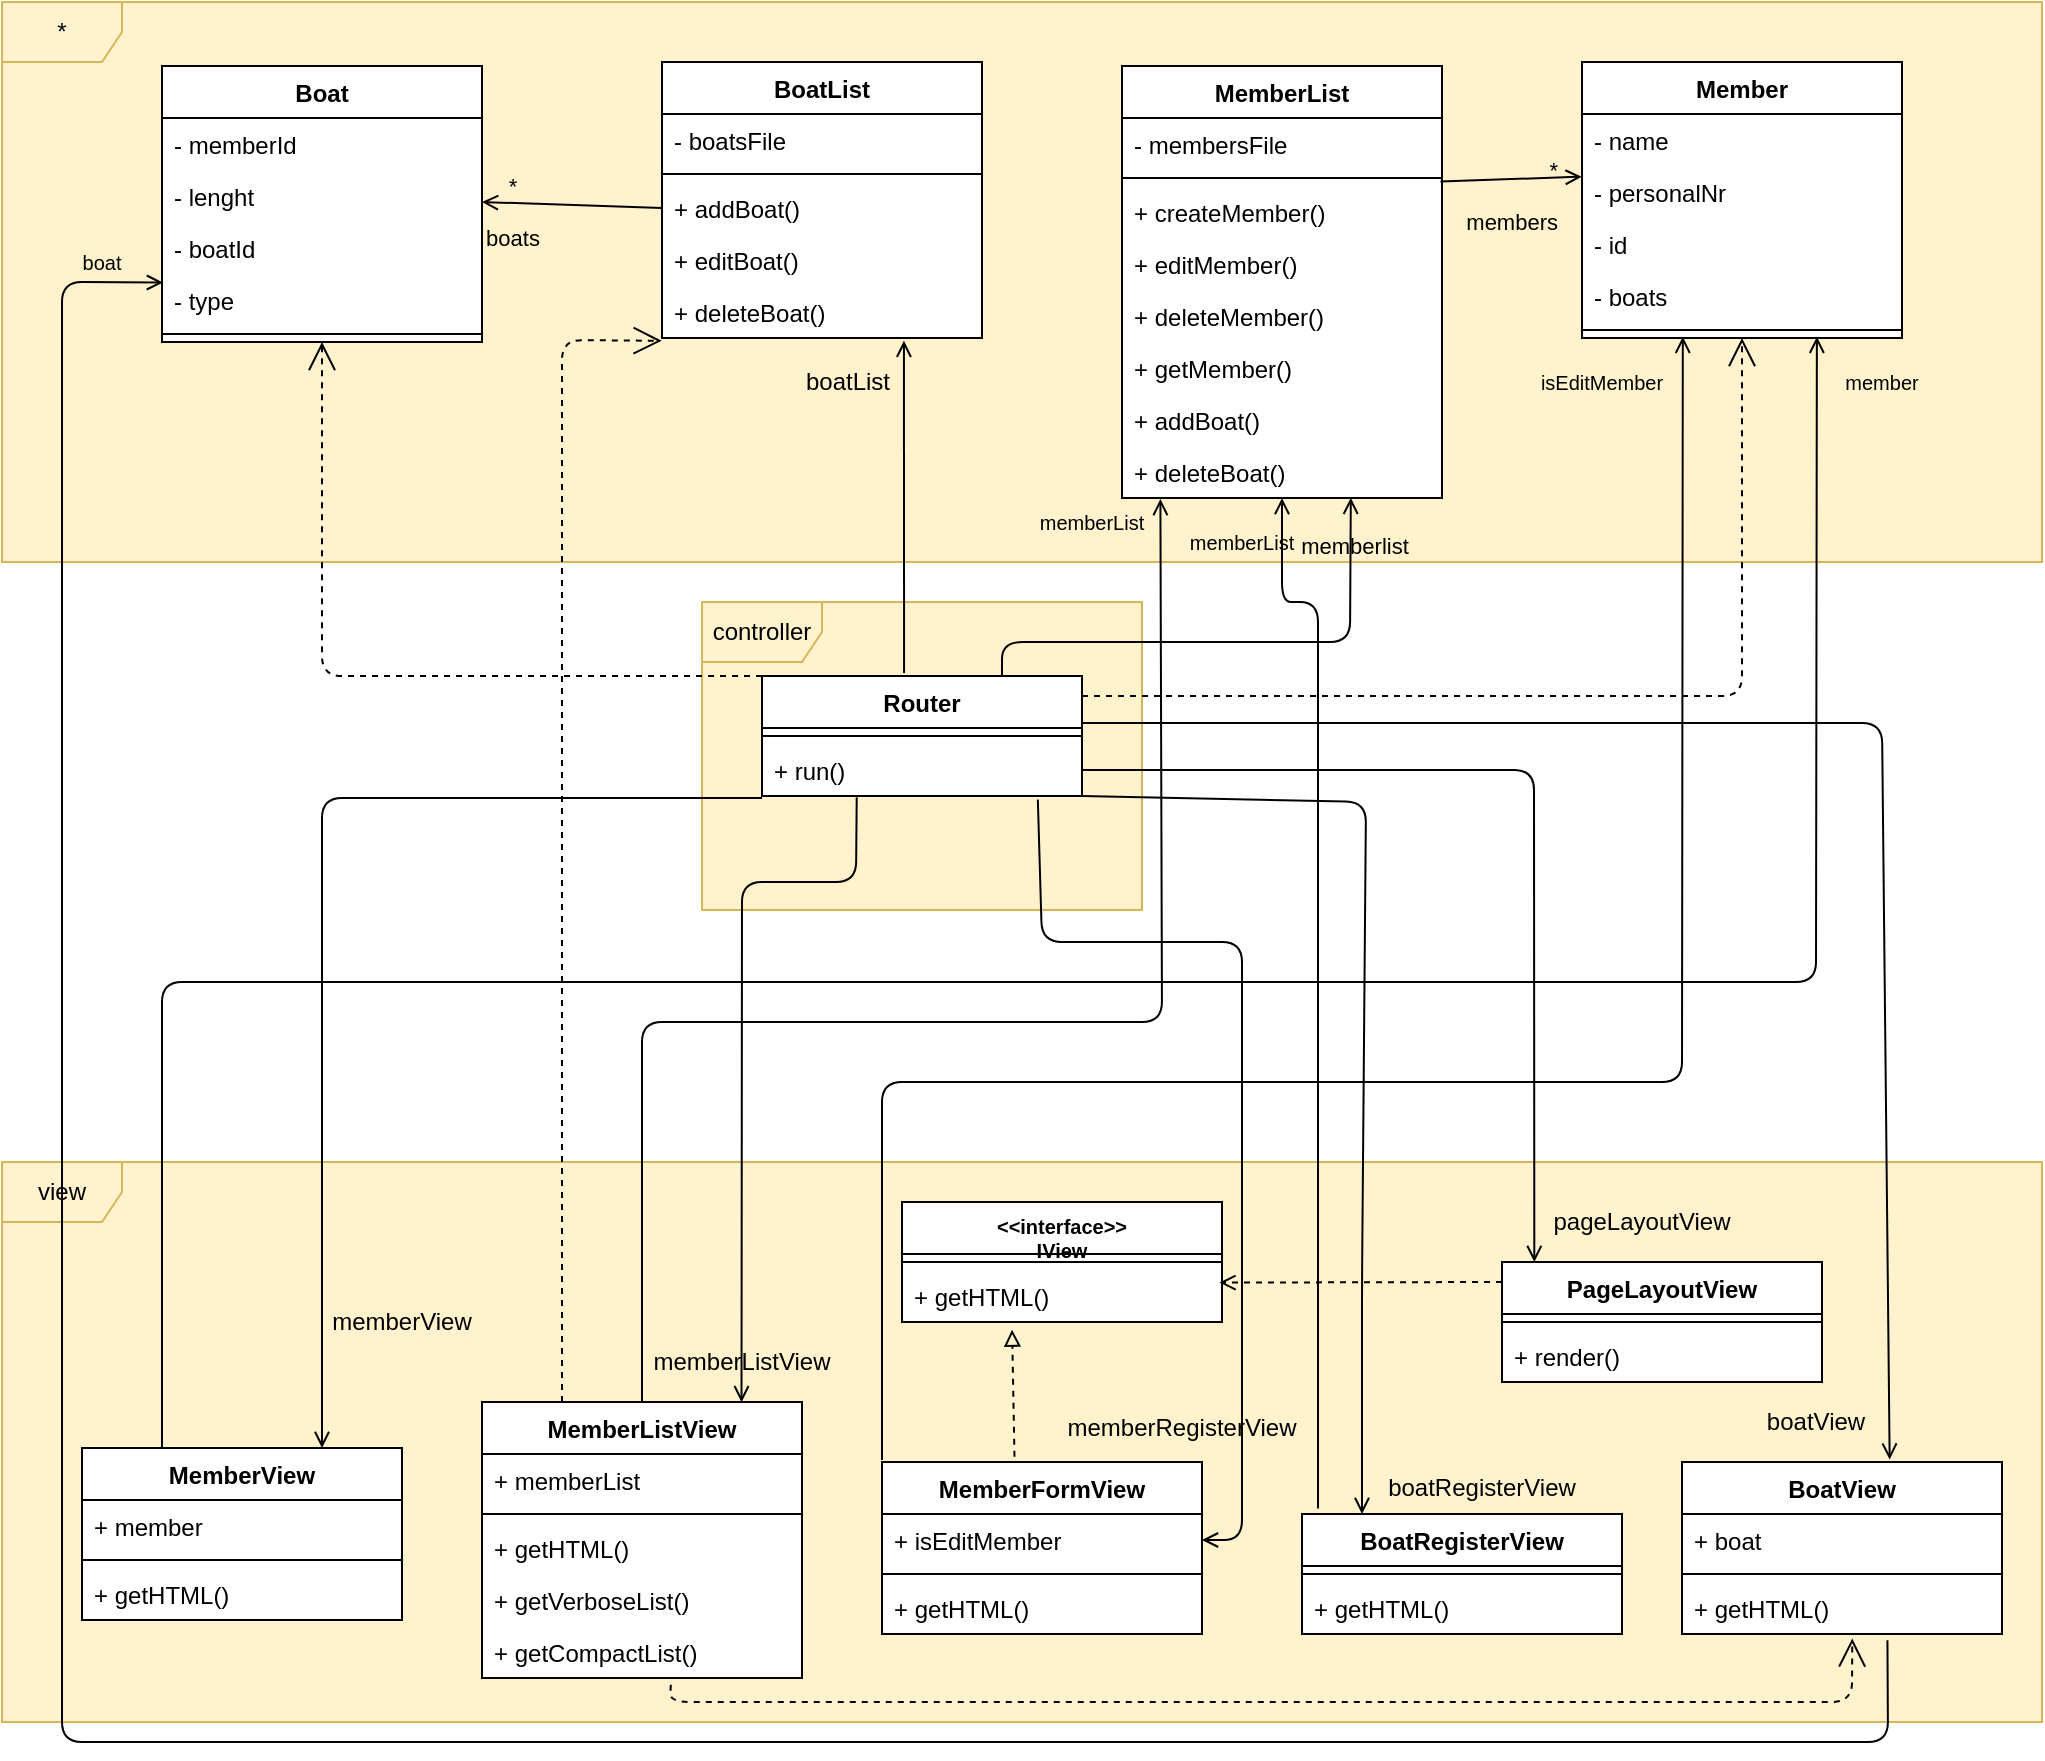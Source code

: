 <mxfile version="13.9.3" type="device"><diagram id="umEZtXMOCLZvWVV8KPcX" name="Page-1"><mxGraphModel dx="1329" dy="615" grid="1" gridSize="10" guides="1" tooltips="1" connect="1" arrows="1" fold="1" page="1" pageScale="1" pageWidth="1169" pageHeight="827" math="0" shadow="0"><root><mxCell id="0"/><mxCell id="1" parent="0"/><mxCell id="LuCcZf7JF5J3---ivKFx-62" value="controller" style="shape=umlFrame;whiteSpace=wrap;html=1;align=center;fillColor=#fff2cc;strokeColor=#d6b656;swimlaneFillColor=#FFF2CC;" parent="1" vertex="1"><mxGeometry x="430" y="340" width="220" height="154" as="geometry"/></mxCell><mxCell id="LuCcZf7JF5J3---ivKFx-63" value="view" style="shape=umlFrame;whiteSpace=wrap;html=1;align=center;fillColor=#fff2cc;strokeColor=#d6b656;swimlaneFillColor=#FFF2CC;" parent="1" vertex="1"><mxGeometry x="80" y="620" width="1020" height="280" as="geometry"/></mxCell><mxCell id="LuCcZf7JF5J3---ivKFx-64" value="*" style="shape=umlFrame;whiteSpace=wrap;html=1;align=center;fillColor=#fff2cc;strokeColor=#d6b656;swimlaneFillColor=#FFF2CC;" parent="1" vertex="1"><mxGeometry x="80" y="40" width="1020" height="280" as="geometry"/></mxCell><mxCell id="LuCcZf7JF5J3---ivKFx-6" value="Router" style="swimlane;fontStyle=1;align=center;verticalAlign=top;childLayout=stackLayout;horizontal=1;startSize=26;horizontalStack=0;resizeParent=1;resizeParentMax=0;resizeLast=0;collapsible=1;marginBottom=0;labelBackgroundColor=none;swimlaneFillColor=#ffffff;" parent="1" vertex="1"><mxGeometry x="460" y="377" width="160" height="60" as="geometry"/></mxCell><mxCell id="ty1hX5W3RwJN9uQpXzrD-25" value="" style="endArrow=open;html=1;entryX=0.75;entryY=0;entryDx=0;entryDy=0;endFill=0;" parent="LuCcZf7JF5J3---ivKFx-6" edge="1" target="LuCcZf7JF5J3---ivKFx-48"><mxGeometry width="50" height="50" relative="1" as="geometry"><mxPoint y="61" as="sourcePoint"/><mxPoint x="-220" y="275" as="targetPoint"/><Array as="points"><mxPoint x="-220" y="61"/></Array></mxGeometry></mxCell><mxCell id="LuCcZf7JF5J3---ivKFx-8" value="" style="line;strokeWidth=1;fillColor=none;align=left;verticalAlign=middle;spacingTop=-1;spacingLeft=3;spacingRight=3;rotatable=0;labelPosition=right;points=[];portConstraint=eastwest;" parent="LuCcZf7JF5J3---ivKFx-6" vertex="1"><mxGeometry y="26" width="160" height="8" as="geometry"/></mxCell><mxCell id="LuCcZf7JF5J3---ivKFx-9" value="+ run()" style="text;strokeColor=none;fillColor=none;align=left;verticalAlign=top;spacingLeft=4;spacingRight=4;overflow=hidden;rotatable=0;points=[[0,0.5],[1,0.5]];portConstraint=eastwest;" parent="LuCcZf7JF5J3---ivKFx-6" vertex="1"><mxGeometry y="34" width="160" height="26" as="geometry"/></mxCell><mxCell id="LuCcZf7JF5J3---ivKFx-18" value="MemberList" style="swimlane;fontStyle=1;align=center;verticalAlign=top;childLayout=stackLayout;horizontal=1;startSize=26;horizontalStack=0;resizeParent=1;resizeParentMax=0;resizeLast=0;collapsible=1;marginBottom=0;labelBackgroundColor=none;swimlaneFillColor=#ffffff;" parent="1" vertex="1"><mxGeometry x="640" y="72" width="160" height="216" as="geometry"/></mxCell><mxCell id="LuCcZf7JF5J3---ivKFx-19" value="- membersFile" style="text;strokeColor=none;fillColor=none;align=left;verticalAlign=top;spacingLeft=4;spacingRight=4;overflow=hidden;rotatable=0;points=[[0,0.5],[1,0.5]];portConstraint=eastwest;" parent="LuCcZf7JF5J3---ivKFx-18" vertex="1"><mxGeometry y="26" width="160" height="26" as="geometry"/></mxCell><mxCell id="LuCcZf7JF5J3---ivKFx-20" value="" style="line;strokeWidth=1;fillColor=none;align=left;verticalAlign=middle;spacingTop=-1;spacingLeft=3;spacingRight=3;rotatable=0;labelPosition=right;points=[];portConstraint=eastwest;" parent="LuCcZf7JF5J3---ivKFx-18" vertex="1"><mxGeometry y="52" width="160" height="8" as="geometry"/></mxCell><mxCell id="LuCcZf7JF5J3---ivKFx-21" value="+ createMember()" style="text;strokeColor=none;fillColor=none;align=left;verticalAlign=top;spacingLeft=4;spacingRight=4;overflow=hidden;rotatable=0;points=[[0,0.5],[1,0.5]];portConstraint=eastwest;" parent="LuCcZf7JF5J3---ivKFx-18" vertex="1"><mxGeometry y="60" width="160" height="26" as="geometry"/></mxCell><mxCell id="LuCcZf7JF5J3---ivKFx-24" value="+ editMember()" style="text;strokeColor=none;fillColor=none;align=left;verticalAlign=top;spacingLeft=4;spacingRight=4;overflow=hidden;rotatable=0;points=[[0,0.5],[1,0.5]];portConstraint=eastwest;" parent="LuCcZf7JF5J3---ivKFx-18" vertex="1"><mxGeometry y="86" width="160" height="26" as="geometry"/></mxCell><mxCell id="LuCcZf7JF5J3---ivKFx-25" value="+ deleteMember()" style="text;strokeColor=none;fillColor=none;align=left;verticalAlign=top;spacingLeft=4;spacingRight=4;overflow=hidden;rotatable=0;points=[[0,0.5],[1,0.5]];portConstraint=eastwest;" parent="LuCcZf7JF5J3---ivKFx-18" vertex="1"><mxGeometry y="112" width="160" height="26" as="geometry"/></mxCell><mxCell id="ty1hX5W3RwJN9uQpXzrD-2" value="+ getMember()&#10;" style="text;strokeColor=none;fillColor=none;align=left;verticalAlign=top;spacingLeft=4;spacingRight=4;overflow=hidden;rotatable=0;points=[[0,0.5],[1,0.5]];portConstraint=eastwest;" parent="LuCcZf7JF5J3---ivKFx-18" vertex="1"><mxGeometry y="138" width="160" height="26" as="geometry"/></mxCell><mxCell id="ty1hX5W3RwJN9uQpXzrD-3" value="+ addBoat()" style="text;strokeColor=none;fillColor=none;align=left;verticalAlign=top;spacingLeft=4;spacingRight=4;overflow=hidden;rotatable=0;points=[[0,0.5],[1,0.5]];portConstraint=eastwest;" parent="LuCcZf7JF5J3---ivKFx-18" vertex="1"><mxGeometry y="164" width="160" height="26" as="geometry"/></mxCell><mxCell id="LuCcZf7JF5J3---ivKFx-22" value="+ deleteBoat()" style="text;strokeColor=none;fillColor=none;align=left;verticalAlign=top;spacingLeft=4;spacingRight=4;overflow=hidden;rotatable=0;points=[[0,0.5],[1,0.5]];portConstraint=eastwest;" parent="LuCcZf7JF5J3---ivKFx-18" vertex="1"><mxGeometry y="190" width="160" height="26" as="geometry"/></mxCell><mxCell id="LuCcZf7JF5J3---ivKFx-10" value="Boat" style="swimlane;fontStyle=1;align=center;verticalAlign=top;childLayout=stackLayout;horizontal=1;startSize=26;horizontalStack=0;resizeParent=1;resizeParentMax=0;resizeLast=0;collapsible=1;marginBottom=0;labelBackgroundColor=none;swimlaneFillColor=#ffffff;" parent="1" vertex="1"><mxGeometry x="160" y="72" width="160" height="138" as="geometry"/></mxCell><mxCell id="ty1hX5W3RwJN9uQpXzrD-11" value="- memberId&#10;" style="text;strokeColor=none;fillColor=none;align=left;verticalAlign=top;spacingLeft=4;spacingRight=4;overflow=hidden;rotatable=0;points=[[0,0.5],[1,0.5]];portConstraint=eastwest;" parent="LuCcZf7JF5J3---ivKFx-10" vertex="1"><mxGeometry y="26" width="160" height="26" as="geometry"/></mxCell><mxCell id="ty1hX5W3RwJN9uQpXzrD-13" value="- lenght&#10;" style="text;strokeColor=none;fillColor=none;align=left;verticalAlign=top;spacingLeft=4;spacingRight=4;overflow=hidden;rotatable=0;points=[[0,0.5],[1,0.5]];portConstraint=eastwest;" parent="LuCcZf7JF5J3---ivKFx-10" vertex="1"><mxGeometry y="52" width="160" height="26" as="geometry"/></mxCell><mxCell id="ty1hX5W3RwJN9uQpXzrD-12" value="- boatId" style="text;strokeColor=none;fillColor=none;align=left;verticalAlign=top;spacingLeft=4;spacingRight=4;overflow=hidden;rotatable=0;points=[[0,0.5],[1,0.5]];portConstraint=eastwest;" parent="LuCcZf7JF5J3---ivKFx-10" vertex="1"><mxGeometry y="78" width="160" height="26" as="geometry"/></mxCell><mxCell id="ty1hX5W3RwJN9uQpXzrD-7" value="- type&#10;" style="text;strokeColor=none;fillColor=none;align=left;verticalAlign=top;spacingLeft=4;spacingRight=4;overflow=hidden;rotatable=0;points=[[0,0.5],[1,0.5]];portConstraint=eastwest;" parent="LuCcZf7JF5J3---ivKFx-10" vertex="1"><mxGeometry y="104" width="160" height="26" as="geometry"/></mxCell><mxCell id="LuCcZf7JF5J3---ivKFx-12" value="" style="line;strokeWidth=1;fillColor=none;align=left;verticalAlign=middle;spacingTop=-1;spacingLeft=3;spacingRight=3;rotatable=0;labelPosition=right;points=[];portConstraint=eastwest;" parent="LuCcZf7JF5J3---ivKFx-10" vertex="1"><mxGeometry y="130" width="160" height="8" as="geometry"/></mxCell><mxCell id="LuCcZf7JF5J3---ivKFx-26" value="Member" style="swimlane;fontStyle=1;align=center;verticalAlign=top;childLayout=stackLayout;horizontal=1;startSize=26;horizontalStack=0;resizeParent=1;resizeParentMax=0;resizeLast=0;collapsible=1;marginBottom=0;labelBackgroundColor=none;swimlaneFillColor=#ffffff;" parent="1" vertex="1"><mxGeometry x="870" y="70" width="160" height="138" as="geometry"/></mxCell><mxCell id="ty1hX5W3RwJN9uQpXzrD-14" value="- name" style="text;strokeColor=none;fillColor=none;align=left;verticalAlign=top;spacingLeft=4;spacingRight=4;overflow=hidden;rotatable=0;points=[[0,0.5],[1,0.5]];portConstraint=eastwest;" parent="LuCcZf7JF5J3---ivKFx-26" vertex="1"><mxGeometry y="26" width="160" height="26" as="geometry"/></mxCell><mxCell id="ty1hX5W3RwJN9uQpXzrD-16" value="- personalNr" style="text;strokeColor=none;fillColor=none;align=left;verticalAlign=top;spacingLeft=4;spacingRight=4;overflow=hidden;rotatable=0;points=[[0,0.5],[1,0.5]];portConstraint=eastwest;" parent="LuCcZf7JF5J3---ivKFx-26" vertex="1"><mxGeometry y="52" width="160" height="26" as="geometry"/></mxCell><mxCell id="ty1hX5W3RwJN9uQpXzrD-15" value="- id" style="text;strokeColor=none;fillColor=none;align=left;verticalAlign=top;spacingLeft=4;spacingRight=4;overflow=hidden;rotatable=0;points=[[0,0.5],[1,0.5]];portConstraint=eastwest;" parent="LuCcZf7JF5J3---ivKFx-26" vertex="1"><mxGeometry y="78" width="160" height="26" as="geometry"/></mxCell><mxCell id="ty1hX5W3RwJN9uQpXzrD-17" value="- boats" style="text;strokeColor=none;fillColor=none;align=left;verticalAlign=top;spacingLeft=4;spacingRight=4;overflow=hidden;rotatable=0;points=[[0,0.5],[1,0.5]];portConstraint=eastwest;" parent="LuCcZf7JF5J3---ivKFx-26" vertex="1"><mxGeometry y="104" width="160" height="26" as="geometry"/></mxCell><mxCell id="LuCcZf7JF5J3---ivKFx-27" value="" style="line;strokeWidth=1;fillColor=none;align=left;verticalAlign=middle;spacingTop=-1;spacingLeft=3;spacingRight=3;rotatable=0;labelPosition=right;points=[];portConstraint=eastwest;" parent="LuCcZf7JF5J3---ivKFx-26" vertex="1"><mxGeometry y="130" width="160" height="8" as="geometry"/></mxCell><mxCell id="LuCcZf7JF5J3---ivKFx-14" value="BoatList" style="swimlane;fontStyle=1;align=center;verticalAlign=top;childLayout=stackLayout;horizontal=1;startSize=26;horizontalStack=0;resizeParent=1;resizeParentMax=0;resizeLast=0;collapsible=1;marginBottom=0;labelBackgroundColor=none;swimlaneFillColor=#ffffff;" parent="1" vertex="1"><mxGeometry x="410" y="70" width="160" height="138" as="geometry"/></mxCell><mxCell id="LuCcZf7JF5J3---ivKFx-15" value="- boatsFile" style="text;strokeColor=none;fillColor=none;align=left;verticalAlign=top;spacingLeft=4;spacingRight=4;overflow=hidden;rotatable=0;points=[[0,0.5],[1,0.5]];portConstraint=eastwest;" parent="LuCcZf7JF5J3---ivKFx-14" vertex="1"><mxGeometry y="26" width="160" height="26" as="geometry"/></mxCell><mxCell id="LuCcZf7JF5J3---ivKFx-16" value="" style="line;strokeWidth=1;fillColor=none;align=left;verticalAlign=middle;spacingTop=-1;spacingLeft=3;spacingRight=3;rotatable=0;labelPosition=right;points=[];portConstraint=eastwest;" parent="LuCcZf7JF5J3---ivKFx-14" vertex="1"><mxGeometry y="52" width="160" height="8" as="geometry"/></mxCell><mxCell id="ty1hX5W3RwJN9uQpXzrD-4" value="+ addBoat()" style="text;strokeColor=none;fillColor=none;align=left;verticalAlign=top;spacingLeft=4;spacingRight=4;overflow=hidden;rotatable=0;points=[[0,0.5],[1,0.5]];portConstraint=eastwest;" parent="LuCcZf7JF5J3---ivKFx-14" vertex="1"><mxGeometry y="60" width="160" height="26" as="geometry"/></mxCell><mxCell id="ty1hX5W3RwJN9uQpXzrD-5" value="+ editBoat()" style="text;strokeColor=none;fillColor=none;align=left;verticalAlign=top;spacingLeft=4;spacingRight=4;overflow=hidden;rotatable=0;points=[[0,0.5],[1,0.5]];portConstraint=eastwest;" parent="LuCcZf7JF5J3---ivKFx-14" vertex="1"><mxGeometry y="86" width="160" height="26" as="geometry"/></mxCell><mxCell id="LuCcZf7JF5J3---ivKFx-17" value="+ deleteBoat()" style="text;strokeColor=none;fillColor=none;align=left;verticalAlign=top;spacingLeft=4;spacingRight=4;overflow=hidden;rotatable=0;points=[[0,0.5],[1,0.5]];portConstraint=eastwest;" parent="LuCcZf7JF5J3---ivKFx-14" vertex="1"><mxGeometry y="112" width="160" height="26" as="geometry"/></mxCell><mxCell id="LuCcZf7JF5J3---ivKFx-42" value="MemberListView" style="swimlane;fontStyle=1;align=center;verticalAlign=top;childLayout=stackLayout;horizontal=1;startSize=26;horizontalStack=0;resizeParent=1;resizeParentMax=0;resizeLast=0;collapsible=1;marginBottom=0;labelBackgroundColor=none;swimlaneFillColor=#ffffff;" parent="1" vertex="1"><mxGeometry x="320" y="740" width="160" height="138" as="geometry"/></mxCell><mxCell id="LuCcZf7JF5J3---ivKFx-43" value="+ memberList " style="text;strokeColor=none;fillColor=none;align=left;verticalAlign=top;spacingLeft=4;spacingRight=4;overflow=hidden;rotatable=0;points=[[0,0.5],[1,0.5]];portConstraint=eastwest;" parent="LuCcZf7JF5J3---ivKFx-42" vertex="1"><mxGeometry y="26" width="160" height="26" as="geometry"/></mxCell><mxCell id="LuCcZf7JF5J3---ivKFx-44" value="" style="line;strokeWidth=1;fillColor=none;align=left;verticalAlign=middle;spacingTop=-1;spacingLeft=3;spacingRight=3;rotatable=0;labelPosition=right;points=[];portConstraint=eastwest;" parent="LuCcZf7JF5J3---ivKFx-42" vertex="1"><mxGeometry y="52" width="160" height="8" as="geometry"/></mxCell><mxCell id="LuCcZf7JF5J3---ivKFx-46" value="+ getHTML()" style="text;strokeColor=none;fillColor=none;align=left;verticalAlign=top;spacingLeft=4;spacingRight=4;overflow=hidden;rotatable=0;points=[[0,0.5],[1,0.5]];portConstraint=eastwest;" parent="LuCcZf7JF5J3---ivKFx-42" vertex="1"><mxGeometry y="60" width="160" height="26" as="geometry"/></mxCell><mxCell id="LuCcZf7JF5J3---ivKFx-47" value="+ getVerboseList()" style="text;strokeColor=none;fillColor=none;align=left;verticalAlign=top;spacingLeft=4;spacingRight=4;overflow=hidden;rotatable=0;points=[[0,0.5],[1,0.5]];portConstraint=eastwest;" parent="LuCcZf7JF5J3---ivKFx-42" vertex="1"><mxGeometry y="86" width="160" height="26" as="geometry"/></mxCell><mxCell id="LuCcZf7JF5J3---ivKFx-45" value="+ getCompactList()" style="text;strokeColor=none;fillColor=none;align=left;verticalAlign=top;spacingLeft=4;spacingRight=4;overflow=hidden;rotatable=0;points=[[0,0.5],[1,0.5]];portConstraint=eastwest;" parent="LuCcZf7JF5J3---ivKFx-42" vertex="1"><mxGeometry y="112" width="160" height="26" as="geometry"/></mxCell><mxCell id="LuCcZf7JF5J3---ivKFx-38" value="MemberFormView" style="swimlane;fontStyle=1;align=center;verticalAlign=top;childLayout=stackLayout;horizontal=1;startSize=26;horizontalStack=0;resizeParent=1;resizeParentMax=0;resizeLast=0;collapsible=1;marginBottom=0;labelBackgroundColor=none;swimlaneFillColor=#ffffff;" parent="1" vertex="1"><mxGeometry x="520" y="770" width="160" height="86" as="geometry"/></mxCell><mxCell id="LuCcZf7JF5J3---ivKFx-41" value="+ isEditMember" style="text;strokeColor=none;fillColor=none;align=left;verticalAlign=top;spacingLeft=4;spacingRight=4;overflow=hidden;rotatable=0;points=[[0,0.5],[1,0.5]];portConstraint=eastwest;" parent="LuCcZf7JF5J3---ivKFx-38" vertex="1"><mxGeometry y="26" width="160" height="26" as="geometry"/></mxCell><mxCell id="LuCcZf7JF5J3---ivKFx-39" value="" style="line;strokeWidth=1;fillColor=none;align=left;verticalAlign=middle;spacingTop=-1;spacingLeft=3;spacingRight=3;rotatable=0;labelPosition=right;points=[];portConstraint=eastwest;" parent="LuCcZf7JF5J3---ivKFx-38" vertex="1"><mxGeometry y="52" width="160" height="8" as="geometry"/></mxCell><mxCell id="LuCcZf7JF5J3---ivKFx-40" value="+ getHTML()" style="text;strokeColor=none;fillColor=none;align=left;verticalAlign=top;spacingLeft=4;spacingRight=4;overflow=hidden;rotatable=0;points=[[0,0.5],[1,0.5]];portConstraint=eastwest;" parent="LuCcZf7JF5J3---ivKFx-38" vertex="1"><mxGeometry y="60" width="160" height="26" as="geometry"/></mxCell><mxCell id="LuCcZf7JF5J3---ivKFx-34" value="BoatRegisterView" style="swimlane;fontStyle=1;align=center;verticalAlign=top;childLayout=stackLayout;horizontal=1;startSize=26;horizontalStack=0;resizeParent=1;resizeParentMax=0;resizeLast=0;collapsible=1;marginBottom=0;labelBackgroundColor=none;swimlaneFillColor=#ffffff;" parent="1" vertex="1"><mxGeometry x="730" y="796" width="160" height="60" as="geometry"/></mxCell><mxCell id="LuCcZf7JF5J3---ivKFx-36" value="" style="line;strokeWidth=1;fillColor=none;align=left;verticalAlign=middle;spacingTop=-1;spacingLeft=3;spacingRight=3;rotatable=0;labelPosition=right;points=[];portConstraint=eastwest;" parent="LuCcZf7JF5J3---ivKFx-34" vertex="1"><mxGeometry y="26" width="160" height="8" as="geometry"/></mxCell><mxCell id="LuCcZf7JF5J3---ivKFx-37" value="+ getHTML()" style="text;strokeColor=none;fillColor=none;align=left;verticalAlign=top;spacingLeft=4;spacingRight=4;overflow=hidden;rotatable=0;points=[[0,0.5],[1,0.5]];portConstraint=eastwest;" parent="LuCcZf7JF5J3---ivKFx-34" vertex="1"><mxGeometry y="34" width="160" height="26" as="geometry"/></mxCell><mxCell id="LuCcZf7JF5J3---ivKFx-30" value="BoatView" style="swimlane;fontStyle=1;align=center;verticalAlign=top;childLayout=stackLayout;horizontal=1;startSize=26;horizontalStack=0;resizeParent=1;resizeParentMax=0;resizeLast=0;collapsible=1;marginBottom=0;labelBackgroundColor=none;swimlaneFillColor=#ffffff;" parent="1" vertex="1"><mxGeometry x="920" y="770" width="160" height="86" as="geometry"/></mxCell><mxCell id="LuCcZf7JF5J3---ivKFx-31" value="+ boat&#10;" style="text;strokeColor=none;fillColor=none;align=left;verticalAlign=top;spacingLeft=4;spacingRight=4;overflow=hidden;rotatable=0;points=[[0,0.5],[1,0.5]];portConstraint=eastwest;" parent="LuCcZf7JF5J3---ivKFx-30" vertex="1"><mxGeometry y="26" width="160" height="26" as="geometry"/></mxCell><mxCell id="LuCcZf7JF5J3---ivKFx-32" value="" style="line;strokeWidth=1;fillColor=none;align=left;verticalAlign=middle;spacingTop=-1;spacingLeft=3;spacingRight=3;rotatable=0;labelPosition=right;points=[];portConstraint=eastwest;" parent="LuCcZf7JF5J3---ivKFx-30" vertex="1"><mxGeometry y="52" width="160" height="8" as="geometry"/></mxCell><mxCell id="LuCcZf7JF5J3---ivKFx-33" value="+ getHTML()" style="text;strokeColor=none;fillColor=none;align=left;verticalAlign=top;spacingLeft=4;spacingRight=4;overflow=hidden;rotatable=0;points=[[0,0.5],[1,0.5]];portConstraint=eastwest;" parent="LuCcZf7JF5J3---ivKFx-30" vertex="1"><mxGeometry y="60" width="160" height="26" as="geometry"/></mxCell><mxCell id="LuCcZf7JF5J3---ivKFx-48" value="MemberView" style="swimlane;fontStyle=1;align=center;verticalAlign=top;childLayout=stackLayout;horizontal=1;startSize=26;horizontalStack=0;resizeParent=1;resizeParentMax=0;resizeLast=0;collapsible=1;marginBottom=0;labelBackgroundColor=none;swimlaneFillColor=#ffffff;" parent="1" vertex="1"><mxGeometry x="120" y="763" width="160" height="86" as="geometry"/></mxCell><mxCell id="LuCcZf7JF5J3---ivKFx-49" value="+ member " style="text;strokeColor=none;fillColor=none;align=left;verticalAlign=top;spacingLeft=4;spacingRight=4;overflow=hidden;rotatable=0;points=[[0,0.5],[1,0.5]];portConstraint=eastwest;" parent="LuCcZf7JF5J3---ivKFx-48" vertex="1"><mxGeometry y="26" width="160" height="26" as="geometry"/></mxCell><mxCell id="LuCcZf7JF5J3---ivKFx-50" value="" style="line;strokeWidth=1;fillColor=none;align=left;verticalAlign=middle;spacingTop=-1;spacingLeft=3;spacingRight=3;rotatable=0;labelPosition=right;points=[];portConstraint=eastwest;" parent="LuCcZf7JF5J3---ivKFx-48" vertex="1"><mxGeometry y="52" width="160" height="8" as="geometry"/></mxCell><mxCell id="LuCcZf7JF5J3---ivKFx-51" value="+ getHTML()" style="text;strokeColor=none;fillColor=none;align=left;verticalAlign=top;spacingLeft=4;spacingRight=4;overflow=hidden;rotatable=0;points=[[0,0.5],[1,0.5]];portConstraint=eastwest;" parent="LuCcZf7JF5J3---ivKFx-48" vertex="1"><mxGeometry y="60" width="160" height="26" as="geometry"/></mxCell><mxCell id="LuCcZf7JF5J3---ivKFx-54" value="PageLayoutView" style="swimlane;fontStyle=1;align=center;verticalAlign=top;childLayout=stackLayout;horizontal=1;startSize=26;horizontalStack=0;resizeParent=1;resizeParentMax=0;resizeLast=0;collapsible=1;marginBottom=0;labelBackgroundColor=none;swimlaneFillColor=#ffffff;" parent="1" vertex="1"><mxGeometry x="830" y="670" width="160" height="60" as="geometry"/></mxCell><mxCell id="LuCcZf7JF5J3---ivKFx-56" value="" style="line;strokeWidth=1;fillColor=none;align=left;verticalAlign=middle;spacingTop=-1;spacingLeft=3;spacingRight=3;rotatable=0;labelPosition=right;points=[];portConstraint=eastwest;" parent="LuCcZf7JF5J3---ivKFx-54" vertex="1"><mxGeometry y="26" width="160" height="8" as="geometry"/></mxCell><mxCell id="LuCcZf7JF5J3---ivKFx-57" value="+ render()" style="text;strokeColor=none;fillColor=none;align=left;verticalAlign=top;spacingLeft=4;spacingRight=4;overflow=hidden;rotatable=0;points=[[0,0.5],[1,0.5]];portConstraint=eastwest;" parent="LuCcZf7JF5J3---ivKFx-54" vertex="1"><mxGeometry y="34" width="160" height="26" as="geometry"/></mxCell><mxCell id="ty1hX5W3RwJN9uQpXzrD-19" value="" style="endArrow=open;html=1;entryX=0.715;entryY=0.995;entryDx=0;entryDy=0;entryPerimeter=0;exitX=0.75;exitY=0;exitDx=0;exitDy=0;endFill=0;" parent="1" source="LuCcZf7JF5J3---ivKFx-6" target="LuCcZf7JF5J3---ivKFx-22" edge="1"><mxGeometry width="50" height="50" relative="1" as="geometry"><mxPoint x="535" y="377" as="sourcePoint"/><mxPoint x="585" y="327" as="targetPoint"/><Array as="points"><mxPoint x="580" y="360"/><mxPoint x="754" y="360"/></Array></mxGeometry></mxCell><mxCell id="-syzneL8P-ueN0CQbvaE-29" value="memberlist" style="edgeLabel;html=1;align=center;verticalAlign=middle;resizable=0;points=[];labelBackgroundColor=none;" vertex="1" connectable="0" parent="ty1hX5W3RwJN9uQpXzrD-19"><mxGeometry x="0.816" y="-1" relative="1" as="geometry"><mxPoint as="offset"/></mxGeometry></mxCell><mxCell id="ty1hX5W3RwJN9uQpXzrD-20" value="" style="endArrow=open;html=1;entryX=0.756;entryY=1.054;entryDx=0;entryDy=0;entryPerimeter=0;exitX=0.444;exitY=-0.024;exitDx=0;exitDy=0;exitPerimeter=0;endFill=0;" parent="1" source="LuCcZf7JF5J3---ivKFx-6" target="LuCcZf7JF5J3---ivKFx-17" edge="1"><mxGeometry width="50" height="50" relative="1" as="geometry"><mxPoint x="599.88" y="377" as="sourcePoint"/><mxPoint x="410.0" y="289.406" as="targetPoint"/></mxGeometry></mxCell><mxCell id="ty1hX5W3RwJN9uQpXzrD-23" value="" style="endArrow=open;html=1;entryX=0.75;entryY=1;entryDx=0;entryDy=0;endFill=0;" parent="1" edge="1"><mxGeometry width="50" height="50" relative="1" as="geometry"><mxPoint x="620" y="437" as="sourcePoint"/><mxPoint x="760" y="796" as="targetPoint"/><Array as="points"><mxPoint x="762" y="440"/><mxPoint x="760" y="680"/></Array></mxGeometry></mxCell><mxCell id="ty1hX5W3RwJN9uQpXzrD-22" value="" style="endArrow=open;html=1;entryX=1;entryY=0.5;entryDx=0;entryDy=0;exitX=0.862;exitY=1.07;exitDx=0;exitDy=0;exitPerimeter=0;endFill=0;" parent="1" source="LuCcZf7JF5J3---ivKFx-9" target="LuCcZf7JF5J3---ivKFx-41" edge="1"><mxGeometry width="50" height="50" relative="1" as="geometry"><mxPoint x="540" y="439" as="sourcePoint"/><mxPoint x="590" y="389" as="targetPoint"/><Array as="points"><mxPoint x="600" y="510"/><mxPoint x="700" y="510"/><mxPoint x="700" y="809"/></Array></mxGeometry></mxCell><mxCell id="ty1hX5W3RwJN9uQpXzrD-24" value="" style="endArrow=open;html=1;entryX=0.101;entryY=0;entryDx=0;entryDy=0;entryPerimeter=0;exitX=1;exitY=0.5;exitDx=0;exitDy=0;endFill=0;" parent="1" source="LuCcZf7JF5J3---ivKFx-9" target="LuCcZf7JF5J3---ivKFx-54" edge="1"><mxGeometry width="50" height="50" relative="1" as="geometry"><mxPoint x="620" y="430" as="sourcePoint"/><mxPoint x="670" y="377" as="targetPoint"/><Array as="points"><mxPoint x="846" y="424"/></Array></mxGeometry></mxCell><mxCell id="ty1hX5W3RwJN9uQpXzrD-27" value="" style="endArrow=open;html=1;entryX=0.649;entryY=-0.014;entryDx=0;entryDy=0;entryPerimeter=0;endFill=0;" parent="1" target="LuCcZf7JF5J3---ivKFx-30" edge="1"><mxGeometry width="50" height="50" relative="1" as="geometry"><mxPoint x="620" y="400.53" as="sourcePoint"/><mxPoint x="1020.32" y="620.004" as="targetPoint"/><Array as="points"><mxPoint x="1020" y="400.53"/></Array></mxGeometry></mxCell><mxCell id="ty1hX5W3RwJN9uQpXzrD-26" value="" style="endArrow=open;html=1;entryX=0.811;entryY=0.001;entryDx=0;entryDy=0;entryPerimeter=0;exitX=0.296;exitY=1.025;exitDx=0;exitDy=0;exitPerimeter=0;endFill=0;" parent="1" source="LuCcZf7JF5J3---ivKFx-9" target="LuCcZf7JF5J3---ivKFx-42" edge="1"><mxGeometry width="50" height="50" relative="1" as="geometry"><mxPoint x="535" y="439" as="sourcePoint"/><mxPoint x="585" y="389" as="targetPoint"/><Array as="points"><mxPoint x="507" y="480"/><mxPoint x="450" y="480"/></Array></mxGeometry></mxCell><mxCell id="ty1hX5W3RwJN9uQpXzrD-28" value="" style="endArrow=open;endSize=12;dashed=1;html=1;exitX=0;exitY=0;exitDx=0;exitDy=0;entryX=0.5;entryY=1;entryDx=0;entryDy=0;" parent="1" source="LuCcZf7JF5J3---ivKFx-6" target="LuCcZf7JF5J3---ivKFx-10" edge="1"><mxGeometry width="160" relative="1" as="geometry"><mxPoint x="560" y="377" as="sourcePoint"/><mxPoint x="720" y="377" as="targetPoint"/><Array as="points"><mxPoint x="240" y="377"/></Array></mxGeometry></mxCell><mxCell id="ty1hX5W3RwJN9uQpXzrD-29" value="" style="endArrow=open;endSize=12;dashed=1;html=1;entryX=0.5;entryY=1;entryDx=0;entryDy=0;" parent="1" target="LuCcZf7JF5J3---ivKFx-26" edge="1"><mxGeometry width="160" relative="1" as="geometry"><mxPoint x="620" y="387" as="sourcePoint"/><mxPoint x="730" y="218" as="targetPoint"/><Array as="points"><mxPoint x="950" y="387"/></Array></mxGeometry></mxCell><mxCell id="ty1hX5W3RwJN9uQpXzrD-31" value="" style="endArrow=open;endSize=12;dashed=1;html=1;entryX=0.532;entryY=1.086;entryDx=0;entryDy=0;entryPerimeter=0;exitX=0.59;exitY=1.129;exitDx=0;exitDy=0;exitPerimeter=0;" parent="1" source="LuCcZf7JF5J3---ivKFx-45" target="LuCcZf7JF5J3---ivKFx-33" edge="1"><mxGeometry width="160" relative="1" as="geometry"><mxPoint x="480" y="830" as="sourcePoint"/><mxPoint x="640" y="830" as="targetPoint"/><Array as="points"><mxPoint x="414" y="890"/><mxPoint x="1005" y="890"/></Array></mxGeometry></mxCell><mxCell id="ty1hX5W3RwJN9uQpXzrD-32" value="" style="endArrow=open;endSize=12;dashed=1;html=1;exitX=0.25;exitY=0;exitDx=0;exitDy=0;entryX=-0.001;entryY=1.054;entryDx=0;entryDy=0;entryPerimeter=0;" parent="1" source="LuCcZf7JF5J3---ivKFx-42" target="LuCcZf7JF5J3---ivKFx-17" edge="1"><mxGeometry width="160" relative="1" as="geometry"><mxPoint x="270" y="208" as="sourcePoint"/><mxPoint x="430" y="208" as="targetPoint"/><Array as="points"><mxPoint x="360" y="209"/></Array></mxGeometry></mxCell><mxCell id="-syzneL8P-ueN0CQbvaE-1" value="memberView" style="text;html=1;strokeColor=none;fillColor=none;align=center;verticalAlign=middle;whiteSpace=wrap;rounded=0;" vertex="1" parent="1"><mxGeometry x="260" y="690" width="40" height="20" as="geometry"/></mxCell><mxCell id="-syzneL8P-ueN0CQbvaE-2" value="memberListView" style="text;html=1;strokeColor=none;fillColor=none;align=center;verticalAlign=middle;whiteSpace=wrap;rounded=0;" vertex="1" parent="1"><mxGeometry x="430" y="710" width="40" height="20" as="geometry"/></mxCell><mxCell id="-syzneL8P-ueN0CQbvaE-3" value="memberRegisterView" style="text;html=1;strokeColor=none;fillColor=none;align=center;verticalAlign=middle;whiteSpace=wrap;rounded=0;" vertex="1" parent="1"><mxGeometry x="650" y="743" width="40" height="20" as="geometry"/></mxCell><mxCell id="-syzneL8P-ueN0CQbvaE-5" value="boatView" style="text;html=1;strokeColor=none;fillColor=none;align=center;verticalAlign=middle;whiteSpace=wrap;rounded=0;" vertex="1" parent="1"><mxGeometry x="967" y="740" width="40" height="20" as="geometry"/></mxCell><mxCell id="-syzneL8P-ueN0CQbvaE-6" value="pageLayoutView" style="text;html=1;strokeColor=none;fillColor=none;align=center;verticalAlign=middle;whiteSpace=wrap;rounded=0;" vertex="1" parent="1"><mxGeometry x="880" y="640" width="40" height="20" as="geometry"/></mxCell><mxCell id="-syzneL8P-ueN0CQbvaE-7" value="boatList" style="text;html=1;strokeColor=none;fillColor=none;align=center;verticalAlign=middle;whiteSpace=wrap;rounded=0;" vertex="1" parent="1"><mxGeometry x="483" y="220" width="40" height="20" as="geometry"/></mxCell><mxCell id="-syzneL8P-ueN0CQbvaE-10" value="&lt;&lt;interface&gt;&gt;&#10;IView" style="swimlane;fontStyle=1;align=center;verticalAlign=top;childLayout=stackLayout;horizontal=1;startSize=26;horizontalStack=0;resizeParent=1;resizeParentMax=0;resizeLast=0;collapsible=1;marginBottom=0;labelBackgroundColor=none;swimlaneFillColor=#ffffff;fontSize=10;" vertex="1" parent="1"><mxGeometry x="530" y="640" width="160" height="60" as="geometry"/></mxCell><mxCell id="-syzneL8P-ueN0CQbvaE-12" value="" style="line;strokeWidth=1;fillColor=none;align=left;verticalAlign=middle;spacingTop=-1;spacingLeft=3;spacingRight=3;rotatable=0;labelPosition=right;points=[];portConstraint=eastwest;" vertex="1" parent="-syzneL8P-ueN0CQbvaE-10"><mxGeometry y="26" width="160" height="8" as="geometry"/></mxCell><mxCell id="-syzneL8P-ueN0CQbvaE-13" value="+ getHTML()" style="text;strokeColor=none;fillColor=none;align=left;verticalAlign=top;spacingLeft=4;spacingRight=4;overflow=hidden;rotatable=0;points=[[0,0.5],[1,0.5]];portConstraint=eastwest;" vertex="1" parent="-syzneL8P-ueN0CQbvaE-10"><mxGeometry y="34" width="160" height="26" as="geometry"/></mxCell><mxCell id="-syzneL8P-ueN0CQbvaE-25" value="" style="html=1;verticalAlign=bottom;endArrow=open;labelBackgroundColor=none;exitX=0;exitY=0.5;exitDx=0;exitDy=0;endFill=0;" edge="1" parent="1" source="ty1hX5W3RwJN9uQpXzrD-4"><mxGeometry width="80" relative="1" as="geometry"><mxPoint x="650" y="280" as="sourcePoint"/><mxPoint x="320" y="140" as="targetPoint"/></mxGeometry></mxCell><mxCell id="-syzneL8P-ueN0CQbvaE-26" value="*&lt;br&gt;&lt;br&gt;boats" style="edgeLabel;html=1;align=center;verticalAlign=middle;resizable=0;points=[];labelBackgroundColor=none;" vertex="1" connectable="0" parent="-syzneL8P-ueN0CQbvaE-25"><mxGeometry x="0.666" y="-2" relative="1" as="geometry"><mxPoint y="6.51" as="offset"/></mxGeometry></mxCell><mxCell id="-syzneL8P-ueN0CQbvaE-27" value="" style="html=1;verticalAlign=bottom;endArrow=open;labelBackgroundColor=none;exitX=0.995;exitY=-0.088;exitDx=0;exitDy=0;endFill=0;entryX=-0.001;entryY=0.206;entryDx=0;entryDy=0;entryPerimeter=0;exitPerimeter=0;" edge="1" parent="1" source="LuCcZf7JF5J3---ivKFx-21" target="ty1hX5W3RwJN9uQpXzrD-16"><mxGeometry width="80" relative="1" as="geometry"><mxPoint x="800.0" y="161" as="sourcePoint"/><mxPoint x="710.0" y="158" as="targetPoint"/></mxGeometry></mxCell><mxCell id="-syzneL8P-ueN0CQbvaE-28" value="*&lt;br&gt;&lt;br&gt;members" style="edgeLabel;html=1;align=right;verticalAlign=middle;resizable=0;points=[];labelBackgroundColor=none;" vertex="1" connectable="0" parent="-syzneL8P-ueN0CQbvaE-27"><mxGeometry x="0.666" y="-2" relative="1" as="geometry"><mxPoint y="6.51" as="offset"/></mxGeometry></mxCell><mxCell id="-syzneL8P-ueN0CQbvaE-30" value="&lt;span style=&quot;color: rgb(0 , 0 , 0) ; font-family: &amp;#34;helvetica&amp;#34; ; font-size: 12px ; font-style: normal ; font-weight: 400 ; letter-spacing: normal ; text-align: center ; text-indent: 0px ; text-transform: none ; word-spacing: 0px ; display: inline ; float: none&quot;&gt;&amp;nbsp; &amp;nbsp; &amp;nbsp; &amp;nbsp; boatRegisterView&lt;/span&gt;" style="text;html=1;strokeColor=none;fillColor=none;align=center;verticalAlign=middle;whiteSpace=wrap;rounded=0;labelBackgroundColor=none;" vertex="1" parent="1"><mxGeometry x="800" y="770" width="40" height="10" as="geometry"/></mxCell><mxCell id="-syzneL8P-ueN0CQbvaE-31" value="" style="endArrow=block;html=1;labelBackgroundColor=none;fontSize=10;endFill=0;dashed=1;entryX=0.344;entryY=1.147;entryDx=0;entryDy=0;entryPerimeter=0;exitX=0.414;exitY=-0.031;exitDx=0;exitDy=0;exitPerimeter=0;" edge="1" parent="1" source="LuCcZf7JF5J3---ivKFx-38" target="-syzneL8P-ueN0CQbvaE-13"><mxGeometry width="50" height="50" relative="1" as="geometry"><mxPoint x="520" y="520" as="sourcePoint"/><mxPoint x="650" y="610" as="targetPoint"/></mxGeometry></mxCell><mxCell id="-syzneL8P-ueN0CQbvaE-32" value="" style="endArrow=open;html=1;labelBackgroundColor=none;fontSize=10;exitX=0.05;exitY=-0.046;exitDx=0;exitDy=0;exitPerimeter=0;endFill=0;" edge="1" parent="1" source="LuCcZf7JF5J3---ivKFx-34" target="LuCcZf7JF5J3---ivKFx-22"><mxGeometry width="50" height="50" relative="1" as="geometry"><mxPoint x="670" y="550" as="sourcePoint"/><mxPoint x="720" y="500" as="targetPoint"/><Array as="points"><mxPoint x="738" y="340"/><mxPoint x="720" y="340"/></Array></mxGeometry></mxCell><mxCell id="-syzneL8P-ueN0CQbvaE-33" value="memberList" style="text;html=1;strokeColor=none;fillColor=none;align=center;verticalAlign=middle;whiteSpace=wrap;rounded=0;labelBackgroundColor=none;fontSize=10;" vertex="1" parent="1"><mxGeometry x="680" y="300" width="40" height="20" as="geometry"/></mxCell><mxCell id="-syzneL8P-ueN0CQbvaE-34" value="" style="endArrow=open;html=1;labelBackgroundColor=none;fontSize=10;entryX=0.003;entryY=0.165;entryDx=0;entryDy=0;entryPerimeter=0;exitX=0.642;exitY=1.12;exitDx=0;exitDy=0;exitPerimeter=0;endFill=0;" edge="1" parent="1" source="LuCcZf7JF5J3---ivKFx-33" target="ty1hX5W3RwJN9uQpXzrD-7"><mxGeometry width="50" height="50" relative="1" as="geometry"><mxPoint x="110" y="920" as="sourcePoint"/><mxPoint x="810" y="360" as="targetPoint"/><Array as="points"><mxPoint x="1023" y="910"/><mxPoint x="110" y="910"/><mxPoint x="110" y="180"/></Array></mxGeometry></mxCell><mxCell id="-syzneL8P-ueN0CQbvaE-35" value="boat" style="text;html=1;strokeColor=none;fillColor=none;align=center;verticalAlign=middle;whiteSpace=wrap;rounded=0;labelBackgroundColor=none;fontSize=10;" vertex="1" parent="1"><mxGeometry x="110" y="160" width="40" height="20" as="geometry"/></mxCell><mxCell id="-syzneL8P-ueN0CQbvaE-36" value="" style="endArrow=open;html=1;labelBackgroundColor=none;fontSize=10;entryX=0.315;entryY=0.919;entryDx=0;entryDy=0;entryPerimeter=0;endFill=0;" edge="1" parent="1" target="LuCcZf7JF5J3---ivKFx-27"><mxGeometry width="50" height="50" relative="1" as="geometry"><mxPoint x="520" y="769" as="sourcePoint"/><mxPoint x="680" y="540" as="targetPoint"/><Array as="points"><mxPoint x="520" y="580"/><mxPoint x="920" y="580"/></Array></mxGeometry></mxCell><mxCell id="-syzneL8P-ueN0CQbvaE-38" value="isEditMember" style="text;html=1;strokeColor=none;fillColor=none;align=center;verticalAlign=middle;whiteSpace=wrap;rounded=0;labelBackgroundColor=none;fontSize=10;" vertex="1" parent="1"><mxGeometry x="860" y="220" width="40" height="20" as="geometry"/></mxCell><mxCell id="-syzneL8P-ueN0CQbvaE-39" value="" style="endArrow=open;html=1;labelBackgroundColor=none;fontSize=10;entryX=0.12;entryY=1.02;entryDx=0;entryDy=0;entryPerimeter=0;exitX=0.5;exitY=0;exitDx=0;exitDy=0;endFill=0;" edge="1" parent="1" source="LuCcZf7JF5J3---ivKFx-42" target="LuCcZf7JF5J3---ivKFx-22"><mxGeometry width="50" height="50" relative="1" as="geometry"><mxPoint x="672" y="560" as="sourcePoint"/><mxPoint x="680" y="520" as="targetPoint"/><Array as="points"><mxPoint x="400" y="550"/><mxPoint x="660" y="550"/></Array></mxGeometry></mxCell><mxCell id="-syzneL8P-ueN0CQbvaE-40" value="memberList" style="text;html=1;strokeColor=none;fillColor=none;align=center;verticalAlign=middle;whiteSpace=wrap;rounded=0;labelBackgroundColor=none;fontSize=10;" vertex="1" parent="1"><mxGeometry x="605" y="290" width="40" height="20" as="geometry"/></mxCell><mxCell id="-syzneL8P-ueN0CQbvaE-41" value="" style="endArrow=open;html=1;labelBackgroundColor=none;fontSize=10;entryX=0.734;entryY=0.919;entryDx=0;entryDy=0;entryPerimeter=0;exitX=0.25;exitY=0;exitDx=0;exitDy=0;endFill=0;" edge="1" parent="1" source="LuCcZf7JF5J3---ivKFx-48" target="LuCcZf7JF5J3---ivKFx-27"><mxGeometry width="50" height="50" relative="1" as="geometry"><mxPoint x="630" y="590" as="sourcePoint"/><mxPoint x="680" y="540" as="targetPoint"/><Array as="points"><mxPoint x="160" y="530"/><mxPoint x="987" y="530"/></Array></mxGeometry></mxCell><mxCell id="-syzneL8P-ueN0CQbvaE-42" value="member" style="text;html=1;strokeColor=none;fillColor=none;align=center;verticalAlign=middle;whiteSpace=wrap;rounded=0;labelBackgroundColor=none;fontSize=10;" vertex="1" parent="1"><mxGeometry x="1000" y="220" width="40" height="20" as="geometry"/></mxCell><mxCell id="-syzneL8P-ueN0CQbvaE-43" value="" style="endArrow=open;html=1;labelBackgroundColor=none;fontSize=10;entryX=0.992;entryY=0.242;entryDx=0;entryDy=0;entryPerimeter=0;dashed=1;endFill=0;" edge="1" parent="1" target="-syzneL8P-ueN0CQbvaE-13"><mxGeometry width="50" height="50" relative="1" as="geometry"><mxPoint x="830" y="680" as="sourcePoint"/><mxPoint x="750" y="560" as="targetPoint"/></mxGeometry></mxCell></root></mxGraphModel></diagram></mxfile>